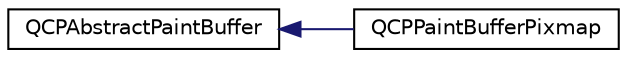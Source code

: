 digraph "Graphical Class Hierarchy"
{
  edge [fontname="Helvetica",fontsize="10",labelfontname="Helvetica",labelfontsize="10"];
  node [fontname="Helvetica",fontsize="10",shape=record];
  rankdir="LR";
  Node0 [label="QCPAbstractPaintBuffer",height=0.2,width=0.4,color="black", fillcolor="white", style="filled",URL="$class_q_c_p_abstract_paint_buffer.html",tooltip="The abstract base class for paint buffers, which define the rendering backend. "];
  Node0 -> Node1 [dir="back",color="midnightblue",fontsize="10",style="solid",fontname="Helvetica"];
  Node1 [label="QCPPaintBufferPixmap",height=0.2,width=0.4,color="black", fillcolor="white", style="filled",URL="$class_q_c_p_paint_buffer_pixmap.html",tooltip="A paint buffer based on QPixmap, using software raster rendering. "];
}
